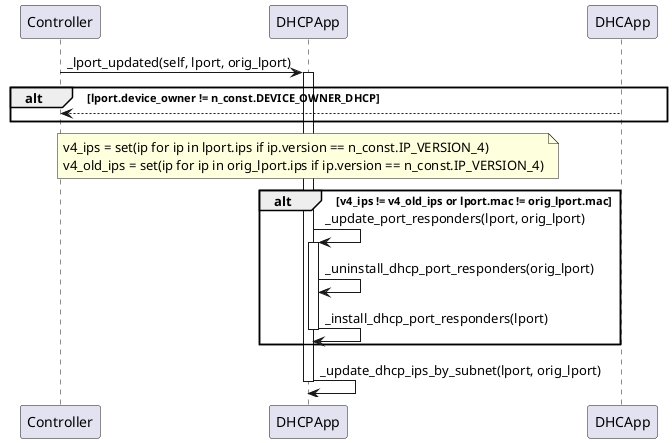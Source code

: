 @startuml  logical port updated
Controller->DHCPApp:_lport_updated(self, lport, orig_lport)
activate DHCPApp
alt lport.device_owner != n_const.DEVICE_OWNER_DHCP
    DHCApp-->Controller
end
note over DHCPApp
    v4_ips = set(ip for ip in lport.ips if ip.version == n_const.IP_VERSION_4)
    v4_old_ips = set(ip for ip in orig_lport.ips if ip.version == n_const.IP_VERSION_4)
end note
alt v4_ips != v4_old_ips or lport.mac != orig_lport.mac
    DHCPApp->DHCPApp:_update_port_responders(lport, orig_lport)
    activate DHCPApp
    DHCPApp->DHCPApp:_uninstall_dhcp_port_responders(orig_lport)
    DHCPApp->DHCPApp:_install_dhcp_port_responders(lport)
    deactivate
end
DHCPApp->DHCPApp:_update_dhcp_ips_by_subnet(lport, orig_lport)
deactivate
@enduml
